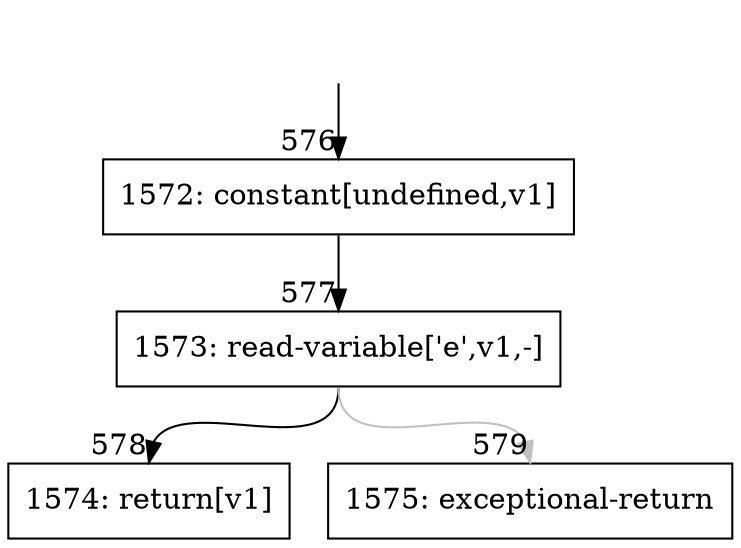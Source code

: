 digraph {
rankdir="TD"
BB_entry55[shape=none,label=""];
BB_entry55 -> BB576 [tailport=s, headport=n, headlabel="    576"]
BB576 [shape=record label="{1572: constant[undefined,v1]}" ] 
BB576 -> BB577 [tailport=s, headport=n, headlabel="      577"]
BB577 [shape=record label="{1573: read-variable['e',v1,-]}" ] 
BB577 -> BB578 [tailport=s, headport=n, headlabel="      578"]
BB577 -> BB579 [tailport=s, headport=n, color=gray, headlabel="      579"]
BB578 [shape=record label="{1574: return[v1]}" ] 
BB579 [shape=record label="{1575: exceptional-return}" ] 
//#$~ 478
}
